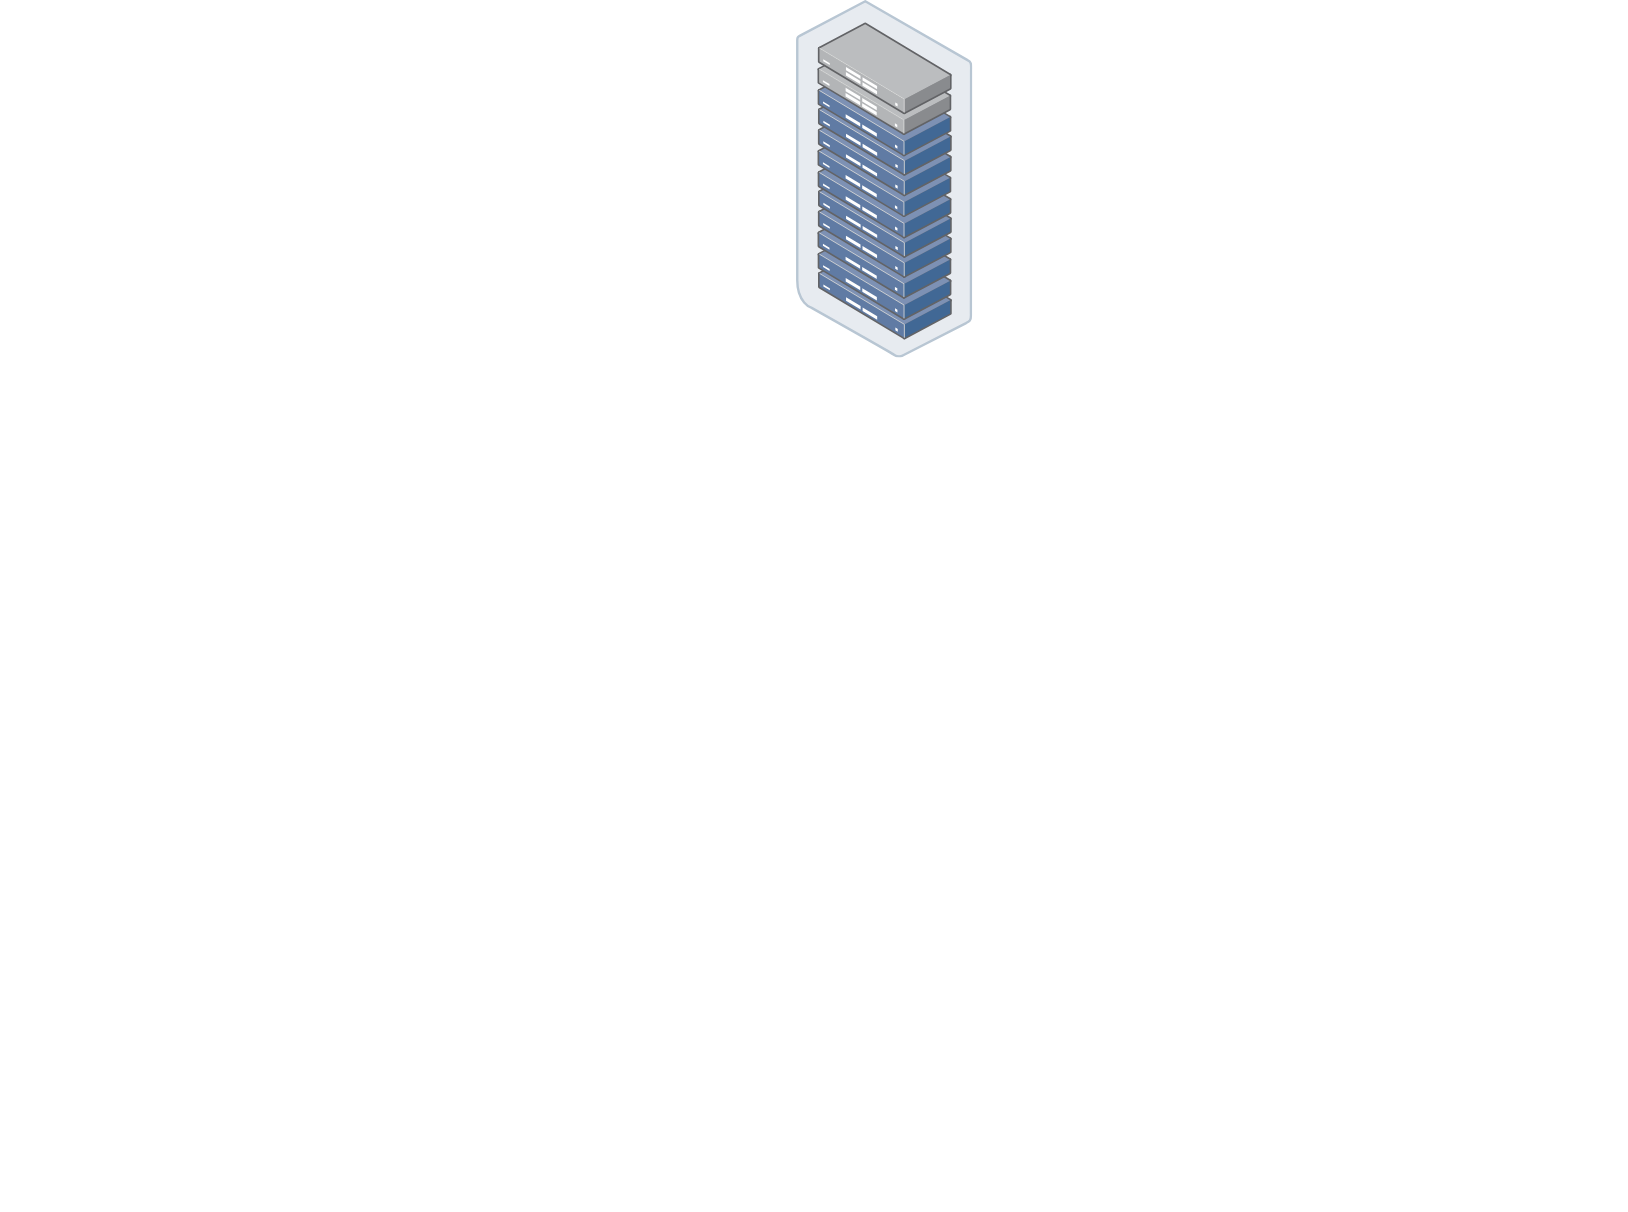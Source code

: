 <mxfile version="24.8.0">
  <diagram name="Page-1" id="SiTxkblRzKF3GDe07n4U">
    <mxGraphModel dx="1988" dy="1316" grid="0" gridSize="10" guides="1" tooltips="1" connect="1" arrows="1" fold="1" page="0" pageScale="1" pageWidth="827" pageHeight="1169" math="0" shadow="0">
      <root>
        <mxCell id="0" />
        <mxCell id="1" parent="0" />
        <mxCell id="qHHxkoNkfqChTESwmua2-1" value="" style="shape=image;html=1;verticalAlign=top;verticalLabelPosition=bottom;labelBackgroundColor=#ffffff;imageAspect=0;aspect=fixed;image=https://cdn4.iconfinder.com/data/icons/transportation-190/1000/aircraft_fighter_war_army_military_helicopter_helicopter_military-128.png" vertex="1" parent="1">
          <mxGeometry x="194" y="355" width="128" height="128" as="geometry" />
        </mxCell>
        <mxCell id="qHHxkoNkfqChTESwmua2-4" value="" style="image;points=[];aspect=fixed;html=1;align=center;shadow=0;dashed=0;image=img/lib/allied_telesis/storage/Datacenter_Server_Rack_ToR.svg;" vertex="1" parent="1">
          <mxGeometry x="313" y="-97" width="88.2" height="178.8" as="geometry" />
        </mxCell>
        <mxCell id="qHHxkoNkfqChTESwmua2-7" value="" style="shape=image;html=1;verticalAlign=top;verticalLabelPosition=bottom;labelBackgroundColor=#ffffff;imageAspect=0;aspect=fixed;image=https://cdn4.iconfinder.com/data/icons/transportation-190/1000/aircraft_fighter_war_army_military_helicopter_helicopter_military-128.png" vertex="1" parent="1">
          <mxGeometry x="53" y="355" width="128" height="128" as="geometry" />
        </mxCell>
        <mxCell id="qHHxkoNkfqChTESwmua2-8" value="" style="shape=image;html=1;verticalAlign=top;verticalLabelPosition=bottom;labelBackgroundColor=#ffffff;imageAspect=0;aspect=fixed;image=https://cdn4.iconfinder.com/data/icons/transportation-190/1000/aircraft_fighter_war_army_military_helicopter_helicopter_military-128.png" vertex="1" parent="1">
          <mxGeometry x="-85" y="355" width="128" height="128" as="geometry" />
        </mxCell>
        <mxCell id="qHHxkoNkfqChTESwmua2-9" value="" style="shape=image;html=1;verticalAlign=top;verticalLabelPosition=bottom;labelBackgroundColor=#ffffff;imageAspect=0;aspect=fixed;image=https://cdn4.iconfinder.com/data/icons/transportation-190/1000/aircraft_fighter_war_army_military_helicopter_helicopter_military-128.png" vertex="1" parent="1">
          <mxGeometry x="467" y="370" width="128" height="128" as="geometry" />
        </mxCell>
        <mxCell id="qHHxkoNkfqChTESwmua2-10" value="" style="shape=image;html=1;verticalAlign=top;verticalLabelPosition=bottom;labelBackgroundColor=#ffffff;imageAspect=0;aspect=fixed;image=https://cdn4.iconfinder.com/data/icons/transportation-190/1000/aircraft_fighter_war_army_military_helicopter_helicopter_military-128.png" vertex="1" parent="1">
          <mxGeometry x="600" y="380" width="128" height="128" as="geometry" />
        </mxCell>
      </root>
    </mxGraphModel>
  </diagram>
</mxfile>
